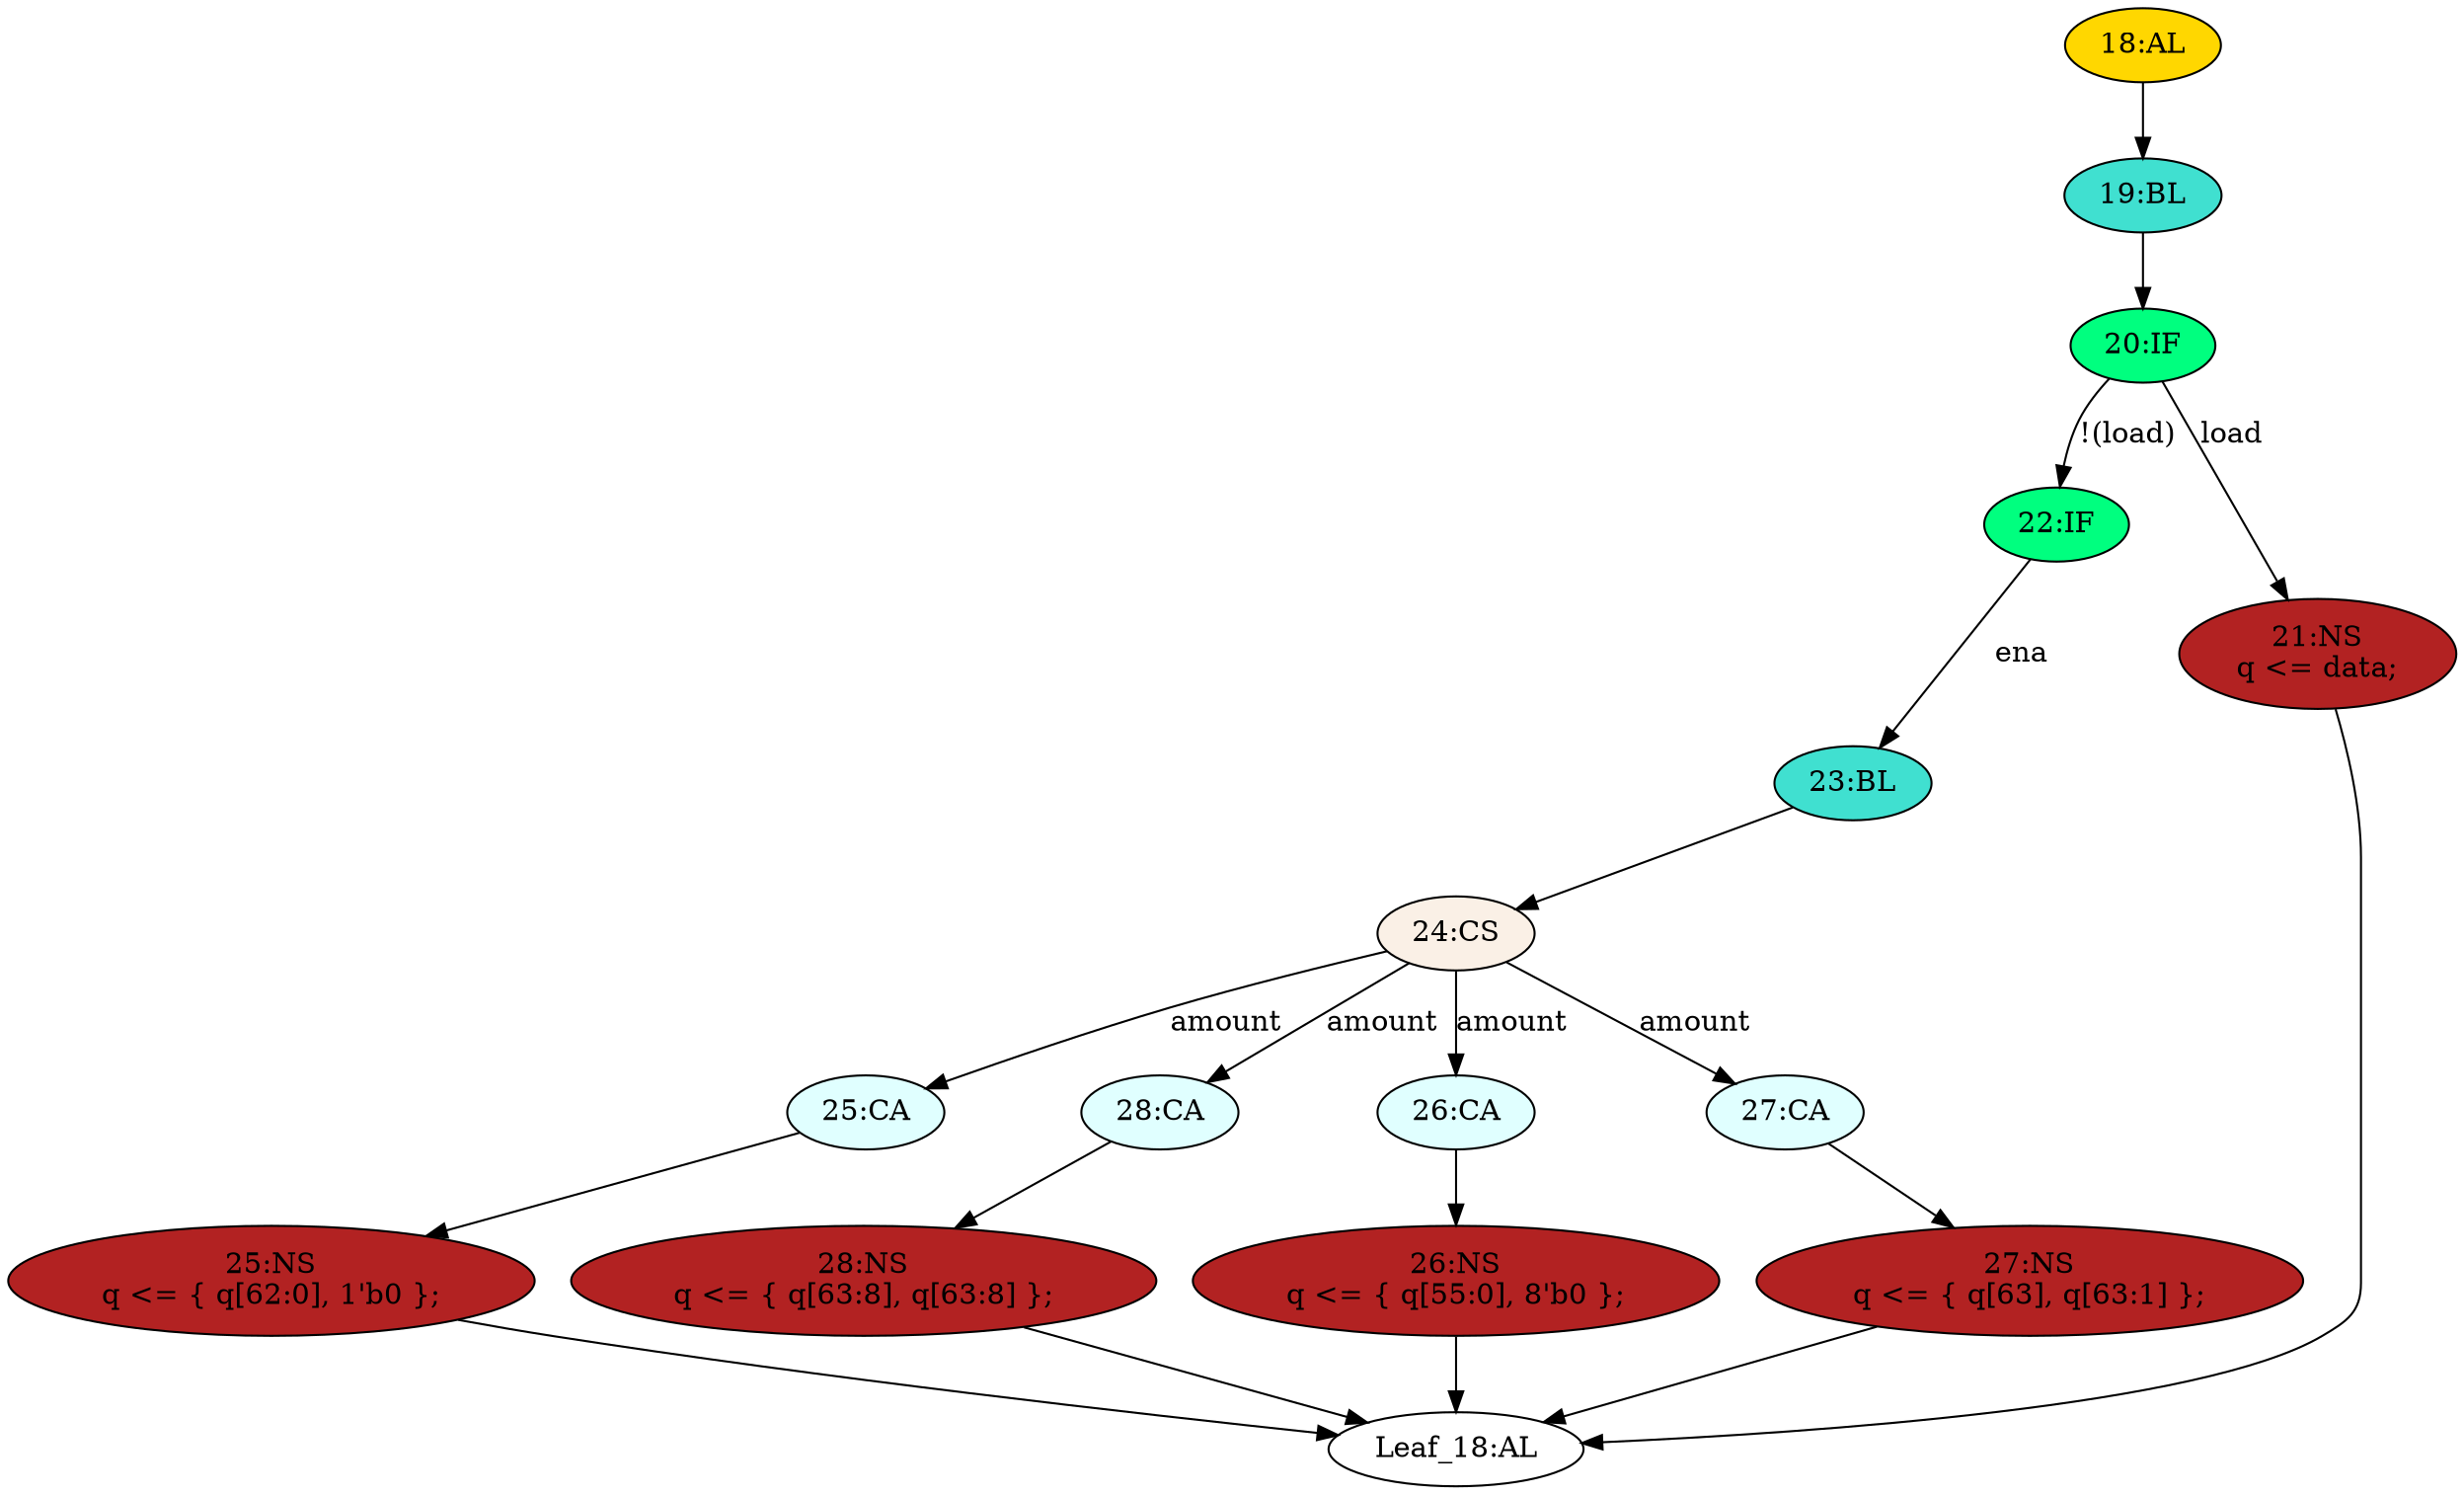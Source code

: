 strict digraph "" {
	node [label="\N"];
	"22:IF"	[ast="<pyverilog.vparser.ast.IfStatement object at 0x7f9f100cc9d0>",
		fillcolor=springgreen,
		label="22:IF",
		statements="[]",
		style=filled,
		typ=IfStatement];
	"23:BL"	[ast="<pyverilog.vparser.ast.Block object at 0x7f9f100ccb50>",
		fillcolor=turquoise,
		label="23:BL",
		statements="[]",
		style=filled,
		typ=Block];
	"22:IF" -> "23:BL"	[cond="['ena']",
		label=ena,
		lineno=22];
	"19:BL"	[ast="<pyverilog.vparser.ast.Block object at 0x7f9f100f7ad0>",
		fillcolor=turquoise,
		label="19:BL",
		statements="[]",
		style=filled,
		typ=Block];
	"20:IF"	[ast="<pyverilog.vparser.ast.IfStatement object at 0x7f9f100f7b10>",
		fillcolor=springgreen,
		label="20:IF",
		statements="[]",
		style=filled,
		typ=IfStatement];
	"19:BL" -> "20:IF"	[cond="[]",
		lineno=None];
	"Leaf_18:AL"	[def_var="['q']",
		label="Leaf_18:AL"];
	"25:CA"	[ast="<pyverilog.vparser.ast.Case object at 0x7f9f100ccc50>",
		fillcolor=lightcyan,
		label="25:CA",
		statements="[]",
		style=filled,
		typ=Case];
	"25:NS"	[ast="<pyverilog.vparser.ast.NonblockingSubstitution object at 0x7f9f100cccd0>",
		fillcolor=firebrick,
		label="25:NS
q <= { q[62:0], 1'b0 };",
		statements="[<pyverilog.vparser.ast.NonblockingSubstitution object at 0x7f9f100cccd0>]",
		style=filled,
		typ=NonblockingSubstitution];
	"25:CA" -> "25:NS"	[cond="[]",
		lineno=None];
	"28:NS"	[ast="<pyverilog.vparser.ast.NonblockingSubstitution object at 0x7f9f100f76d0>",
		fillcolor=firebrick,
		label="28:NS
q <= { q[63:8], q[63:8] };",
		statements="[<pyverilog.vparser.ast.NonblockingSubstitution object at 0x7f9f100f76d0>]",
		style=filled,
		typ=NonblockingSubstitution];
	"28:NS" -> "Leaf_18:AL"	[cond="[]",
		lineno=None];
	"28:CA"	[ast="<pyverilog.vparser.ast.Case object at 0x7f9f100f7650>",
		fillcolor=lightcyan,
		label="28:CA",
		statements="[]",
		style=filled,
		typ=Case];
	"28:CA" -> "28:NS"	[cond="[]",
		lineno=None];
	"20:IF" -> "22:IF"	[cond="['load']",
		label="!(load)",
		lineno=20];
	"21:NS"	[ast="<pyverilog.vparser.ast.NonblockingSubstitution object at 0x7f9f100f7b50>",
		fillcolor=firebrick,
		label="21:NS
q <= data;",
		statements="[<pyverilog.vparser.ast.NonblockingSubstitution object at 0x7f9f100f7b50>]",
		style=filled,
		typ=NonblockingSubstitution];
	"20:IF" -> "21:NS"	[cond="['load']",
		label=load,
		lineno=20];
	"25:NS" -> "Leaf_18:AL"	[cond="[]",
		lineno=None];
	"26:NS"	[ast="<pyverilog.vparser.ast.NonblockingSubstitution object at 0x7f9f100ccfd0>",
		fillcolor=firebrick,
		label="26:NS
q <= { q[55:0], 8'b0 };",
		statements="[<pyverilog.vparser.ast.NonblockingSubstitution object at 0x7f9f100ccfd0>]",
		style=filled,
		typ=NonblockingSubstitution];
	"26:NS" -> "Leaf_18:AL"	[cond="[]",
		lineno=None];
	"26:CA"	[ast="<pyverilog.vparser.ast.Case object at 0x7f9f100ccf50>",
		fillcolor=lightcyan,
		label="26:CA",
		statements="[]",
		style=filled,
		typ=Case];
	"26:CA" -> "26:NS"	[cond="[]",
		lineno=None];
	"24:CS"	[ast="<pyverilog.vparser.ast.CaseStatement object at 0x7f9f100ccb90>",
		fillcolor=linen,
		label="24:CS",
		statements="[]",
		style=filled,
		typ=CaseStatement];
	"24:CS" -> "25:CA"	[cond="['amount']",
		label=amount,
		lineno=24];
	"24:CS" -> "28:CA"	[cond="['amount']",
		label=amount,
		lineno=24];
	"24:CS" -> "26:CA"	[cond="['amount']",
		label=amount,
		lineno=24];
	"27:CA"	[ast="<pyverilog.vparser.ast.Case object at 0x7f9f100f7290>",
		fillcolor=lightcyan,
		label="27:CA",
		statements="[]",
		style=filled,
		typ=Case];
	"24:CS" -> "27:CA"	[cond="['amount']",
		label=amount,
		lineno=24];
	"27:NS"	[ast="<pyverilog.vparser.ast.NonblockingSubstitution object at 0x7f9f100f7310>",
		fillcolor=firebrick,
		label="27:NS
q <= { q[63], q[63:1] };",
		statements="[<pyverilog.vparser.ast.NonblockingSubstitution object at 0x7f9f100f7310>]",
		style=filled,
		typ=NonblockingSubstitution];
	"27:NS" -> "Leaf_18:AL"	[cond="[]",
		lineno=None];
	"27:CA" -> "27:NS"	[cond="[]",
		lineno=None];
	"18:AL"	[ast="<pyverilog.vparser.ast.Always object at 0x7f9f100f7d90>",
		clk_sens=True,
		fillcolor=gold,
		label="18:AL",
		sens="['clk']",
		statements="[]",
		style=filled,
		typ=Always,
		use_var="['load', 'ena', 'amount', 'data', 'q']"];
	"18:AL" -> "19:BL"	[cond="[]",
		lineno=None];
	"23:BL" -> "24:CS"	[cond="[]",
		lineno=None];
	"21:NS" -> "Leaf_18:AL"	[cond="[]",
		lineno=None];
}
